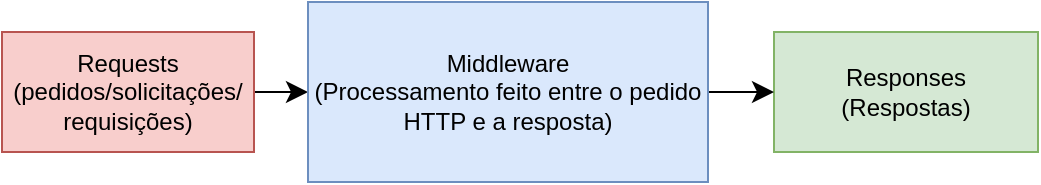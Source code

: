 <mxfile version="25.0.3">
  <diagram name="Página-1" id="Xt7_Rei8fBQumAFexyaq">
    <mxGraphModel dx="1031" dy="1177" grid="0" gridSize="10" guides="1" tooltips="1" connect="1" arrows="1" fold="1" page="0" pageScale="1" pageWidth="827" pageHeight="1169" math="0" shadow="0">
      <root>
        <mxCell id="0" />
        <mxCell id="1" parent="0" />
        <mxCell id="I7uYOB2nqB-8HyaSBETE-8" style="edgeStyle=none;curved=1;rounded=0;orthogonalLoop=1;jettySize=auto;html=1;exitX=1;exitY=0.5;exitDx=0;exitDy=0;fontSize=12;startSize=8;endSize=8;" edge="1" parent="1" source="I7uYOB2nqB-8HyaSBETE-1" target="I7uYOB2nqB-8HyaSBETE-3">
          <mxGeometry relative="1" as="geometry" />
        </mxCell>
        <mxCell id="I7uYOB2nqB-8HyaSBETE-1" value="Requests (pedidos/solicitações/&lt;div&gt;requisições)&lt;/div&gt;" style="rounded=0;whiteSpace=wrap;html=1;fillColor=#f8cecc;strokeColor=#b85450;" vertex="1" parent="1">
          <mxGeometry x="-58" y="-13" width="126" height="60" as="geometry" />
        </mxCell>
        <mxCell id="I7uYOB2nqB-8HyaSBETE-2" value="Responses&lt;div&gt;(Respostas)&lt;/div&gt;" style="rounded=0;whiteSpace=wrap;html=1;fillColor=#d5e8d4;strokeColor=#82b366;" vertex="1" parent="1">
          <mxGeometry x="328" y="-13" width="132" height="60" as="geometry" />
        </mxCell>
        <mxCell id="I7uYOB2nqB-8HyaSBETE-6" style="edgeStyle=none;curved=1;rounded=0;orthogonalLoop=1;jettySize=auto;html=1;exitX=1;exitY=0.5;exitDx=0;exitDy=0;entryX=0;entryY=0.5;entryDx=0;entryDy=0;fontSize=12;startSize=8;endSize=8;" edge="1" parent="1" source="I7uYOB2nqB-8HyaSBETE-3" target="I7uYOB2nqB-8HyaSBETE-2">
          <mxGeometry relative="1" as="geometry" />
        </mxCell>
        <mxCell id="I7uYOB2nqB-8HyaSBETE-3" value="Middleware&lt;div&gt;(Processamento feito entre o pedido HTTP e a resposta)&lt;/div&gt;" style="rounded=0;whiteSpace=wrap;html=1;fillColor=#dae8fc;strokeColor=#6c8ebf;" vertex="1" parent="1">
          <mxGeometry x="95" y="-28" width="200" height="90" as="geometry" />
        </mxCell>
      </root>
    </mxGraphModel>
  </diagram>
</mxfile>
